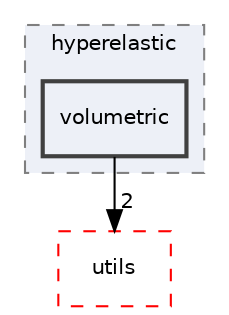 digraph "volumetric"
{
 // LATEX_PDF_SIZE
  edge [fontname="Helvetica",fontsize="10",labelfontname="Helvetica",labelfontsize="10"];
  node [fontname="Helvetica",fontsize="10",shape=record];
  compound=true
  subgraph clusterdir_a03d0955ec786907fd5e2d9460a59b20 {
    graph [ bgcolor="#edf0f7", pencolor="grey50", style="filled,dashed,", label="hyperelastic", fontname="Helvetica", fontsize="10", URL="dir_a03d0955ec786907fd5e2d9460a59b20.html"]
  dir_e24c925cb0f035293ddb71c6b0ba176b [shape=box, label="volumetric", style="filled,bold,", fillcolor="#edf0f7", color="grey25", URL="dir_e24c925cb0f035293ddb71c6b0ba176b.html"];
  }
  dir_36505a9bfb81f81ed7a4e794d4cf597e [shape=box, label="utils", style="dashed,", fillcolor="#edf0f7", color="red", URL="dir_36505a9bfb81f81ed7a4e794d4cf597e.html"];
  dir_e24c925cb0f035293ddb71c6b0ba176b->dir_36505a9bfb81f81ed7a4e794d4cf597e [headlabel="2", labeldistance=1.5 headhref="dir_000035_000033.html"];
}
